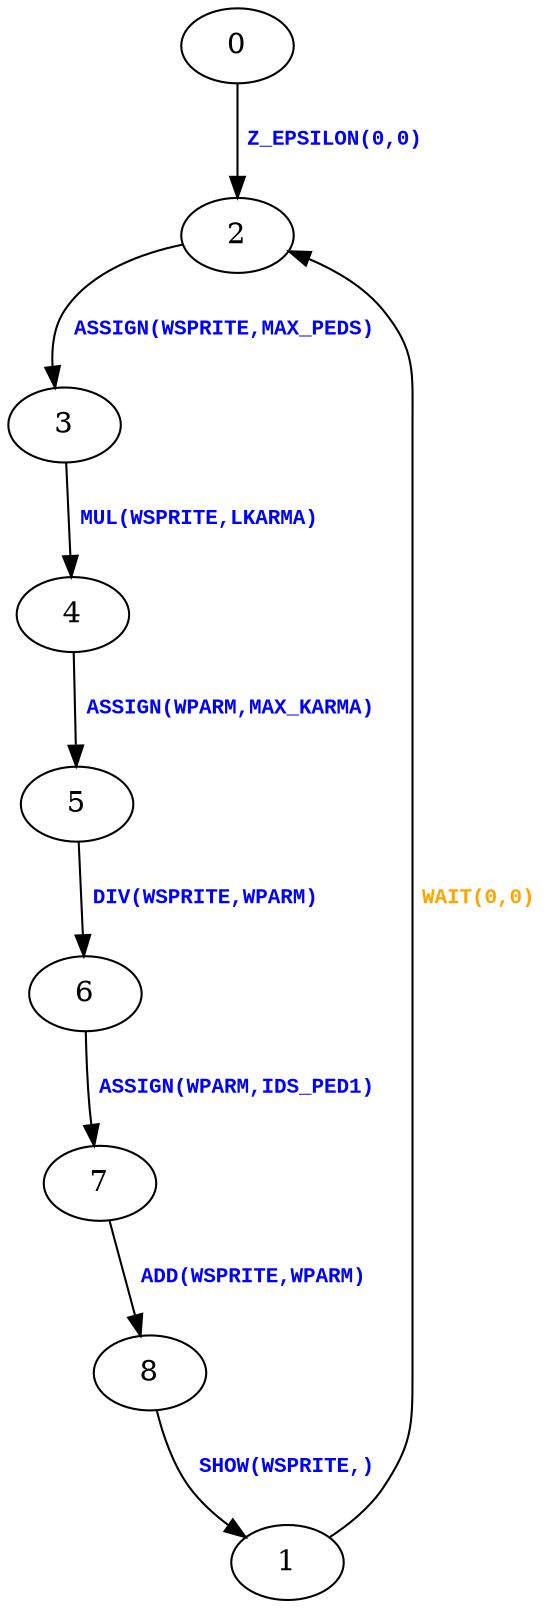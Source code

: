 digraph {
 node [shape=oval];
"0" -> "2"[fontcolor=blue, label=< <table border="0"><tr><td><font face="Courier New" point-size="10"><b>Z_EPSILON(0,0)<br align="left"/></b></font></td></tr>
</table>>];
"1" -> "2"[fontcolor=orange, label=< <table border="0"><tr><td><font face="Courier New" point-size="10"><b>WAIT(0,0)<br align="left"/></b></font></td></tr>
</table>>];
"2" -> "3"[fontcolor=blue, label=< <table border="0"><tr><td><font face="Courier New" point-size="10"><b>ASSIGN(WSPRITE,MAX_PEDS)<br align="left"/></b></font></td></tr>
</table>>];
"3" -> "4"[fontcolor=blue, label=< <table border="0"><tr><td><font face="Courier New" point-size="10"><b>MUL(WSPRITE,LKARMA)<br align="left"/></b></font></td></tr>
</table>>];
"4" -> "5"[fontcolor=blue, label=< <table border="0"><tr><td><font face="Courier New" point-size="10"><b>ASSIGN(WPARM,MAX_KARMA)<br align="left"/></b></font></td></tr>
</table>>];
"5" -> "6"[fontcolor=blue, label=< <table border="0"><tr><td><font face="Courier New" point-size="10"><b>DIV(WSPRITE,WPARM)<br align="left"/></b></font></td></tr>
</table>>];
"6" -> "7"[fontcolor=blue, label=< <table border="0"><tr><td><font face="Courier New" point-size="10"><b>ASSIGN(WPARM,IDS_PED1)<br align="left"/></b></font></td></tr>
</table>>];
"7" -> "8"[fontcolor=blue, label=< <table border="0"><tr><td><font face="Courier New" point-size="10"><b>ADD(WSPRITE,WPARM)<br align="left"/></b></font></td></tr>
</table>>];
"8" -> "1"[fontcolor=blue, label=< <table border="0"><tr><td><font face="Courier New" point-size="10"><b>SHOW(WSPRITE,)<br align="left"/></b></font></td></tr>
</table>>];
}
